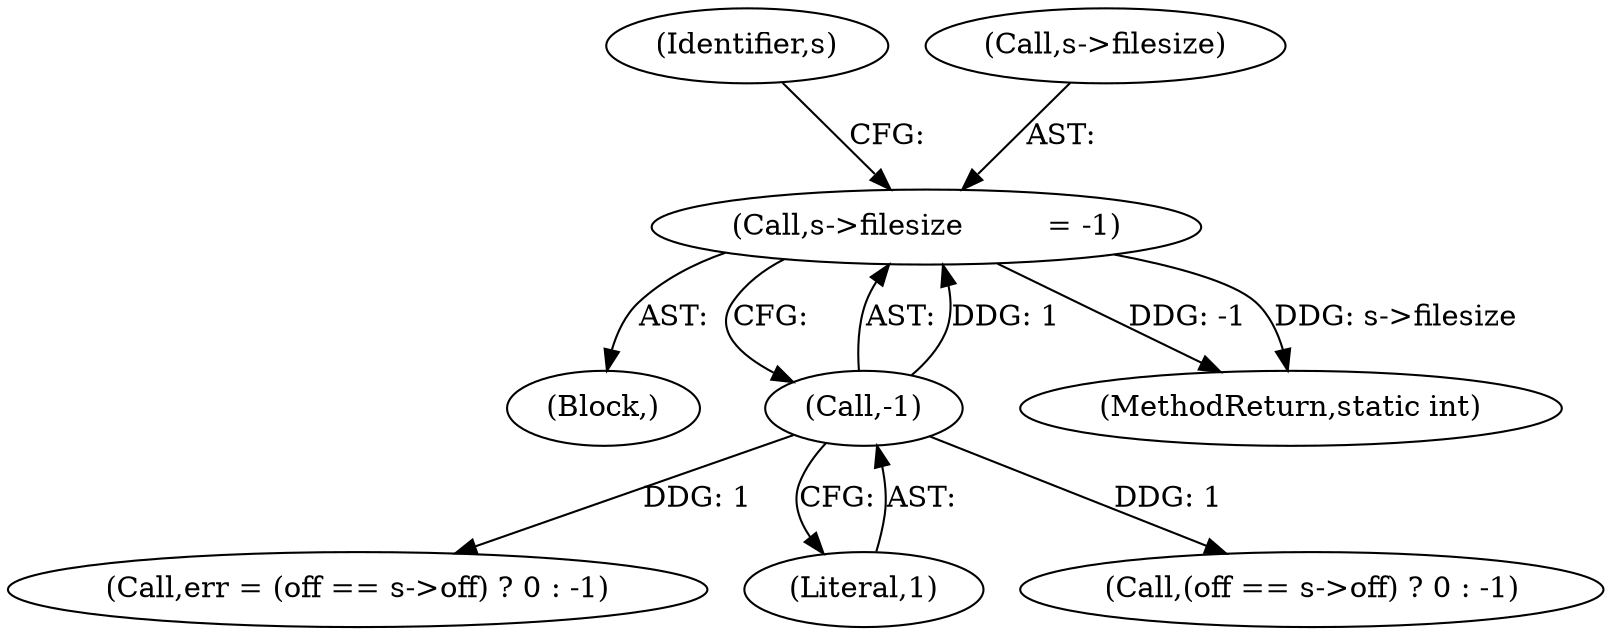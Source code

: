 digraph "0_FFmpeg_2a05c8f813de6f2278827734bf8102291e7484aa_0@pointer" {
"1000666" [label="(Call,s->filesize         = -1)"];
"1000670" [label="(Call,-1)"];
"1000116" [label="(Block,)"];
"1000666" [label="(Call,s->filesize         = -1)"];
"1000674" [label="(Identifier,s)"];
"1000725" [label="(Call,err = (off == s->off) ? 0 : -1)"];
"1000671" [label="(Literal,1)"];
"1000670" [label="(Call,-1)"];
"1000667" [label="(Call,s->filesize)"];
"1000727" [label="(Call,(off == s->off) ? 0 : -1)"];
"1000745" [label="(MethodReturn,static int)"];
"1000666" -> "1000116"  [label="AST: "];
"1000666" -> "1000670"  [label="CFG: "];
"1000667" -> "1000666"  [label="AST: "];
"1000670" -> "1000666"  [label="AST: "];
"1000674" -> "1000666"  [label="CFG: "];
"1000666" -> "1000745"  [label="DDG: -1"];
"1000666" -> "1000745"  [label="DDG: s->filesize"];
"1000670" -> "1000666"  [label="DDG: 1"];
"1000670" -> "1000671"  [label="CFG: "];
"1000671" -> "1000670"  [label="AST: "];
"1000670" -> "1000725"  [label="DDG: 1"];
"1000670" -> "1000727"  [label="DDG: 1"];
}
